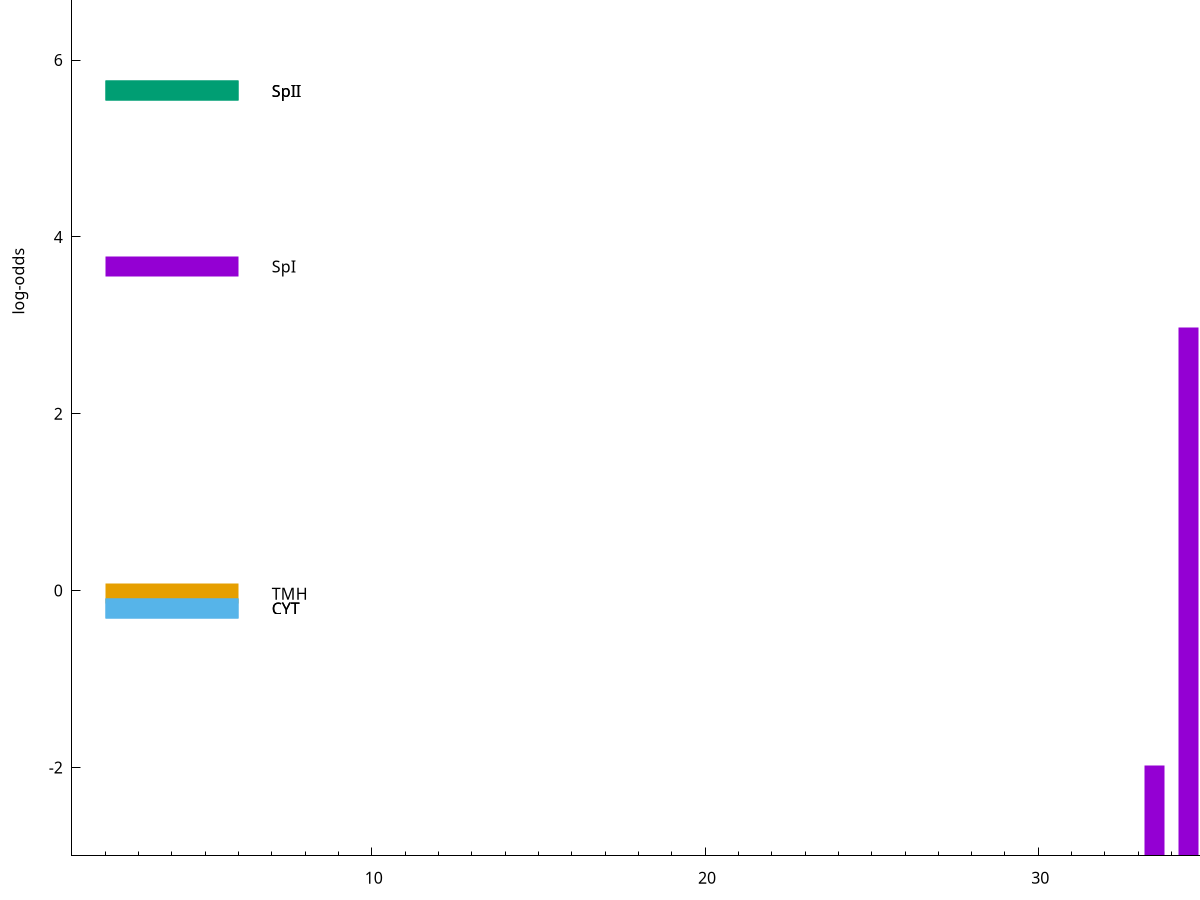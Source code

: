 set title "LipoP predictions for SRR3996242.gff"
set size 2., 1.4
set xrange [1:70] 
set mxtics 10
set yrange [-3:10]
set y2range [0:13]
set ylabel "log-odds"
set term postscript eps color solid "Helvetica" 30
set output "SRR3996242.gff14.eps"
set arrow from 2,5.65054 to 6,5.65054 nohead lt 2 lw 20
set label "SpII" at 7,5.65054
set arrow from 2,3.66503 to 6,3.66503 nohead lt 1 lw 20
set label "SpI" at 7,3.66503
set arrow from 2,-0.0362688 to 6,-0.0362688 nohead lt 4 lw 20
set label "TMH" at 7,-0.0362688
set arrow from 2,-0.200913 to 6,-0.200913 nohead lt 3 lw 20
set label "CYT" at 7,-0.200913
set arrow from 2,-0.200913 to 6,-0.200913 nohead lt 3 lw 20
set label "CYT" at 7,-0.200913
set arrow from 2,5.65054 to 6,5.65054 nohead lt 2 lw 20
set label "SpII" at 7,5.65054
# NOTE: The scores below are the log-odds scores with the threshold
# NOTE: subtracted (a hack to make gnuplot make the histogram all
# NOTE: look nice).
plot "-" axes x1y2 title "" with impulses lt 2 lw 20, "-" axes x1y2 title "" with impulses lt 1 lw 20
38.500000 8.650240
e
34.500000 5.975070
36.500000 4.398050
42.500000 2.487986
40.500000 1.613100
38.500000 1.260890
39.500000 1.140210
33.500000 1.027700
e
exit
